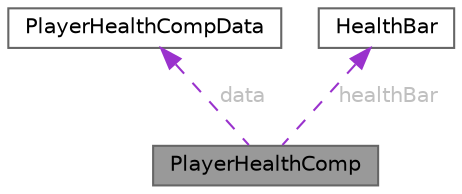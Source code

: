 digraph "PlayerHealthComp"
{
 // LATEX_PDF_SIZE
  bgcolor="transparent";
  edge [fontname=Helvetica,fontsize=10,labelfontname=Helvetica,labelfontsize=10];
  node [fontname=Helvetica,fontsize=10,shape=box,height=0.2,width=0.4];
  Node1 [id="Node000001",label="PlayerHealthComp",height=0.2,width=0.4,color="gray40", fillcolor="grey60", style="filled", fontcolor="black",tooltip=" "];
  Node2 -> Node1 [id="edge5_Node000001_Node000002",dir="back",color="darkorchid3",style="dashed",tooltip=" ",label=" data",fontcolor="grey" ];
  Node2 [id="Node000002",label="PlayerHealthCompData",height=0.2,width=0.4,color="gray40", fillcolor="white", style="filled",URL="$struct_player_health_comp_data.html",tooltip=" "];
  Node3 -> Node1 [id="edge6_Node000001_Node000003",dir="back",color="darkorchid3",style="dashed",tooltip=" ",label=" healthBar",fontcolor="grey" ];
  Node3 [id="Node000003",label="HealthBar",height=0.2,width=0.4,color="gray40", fillcolor="white", style="filled",URL="$class_health_bar.html",tooltip=" "];
}
